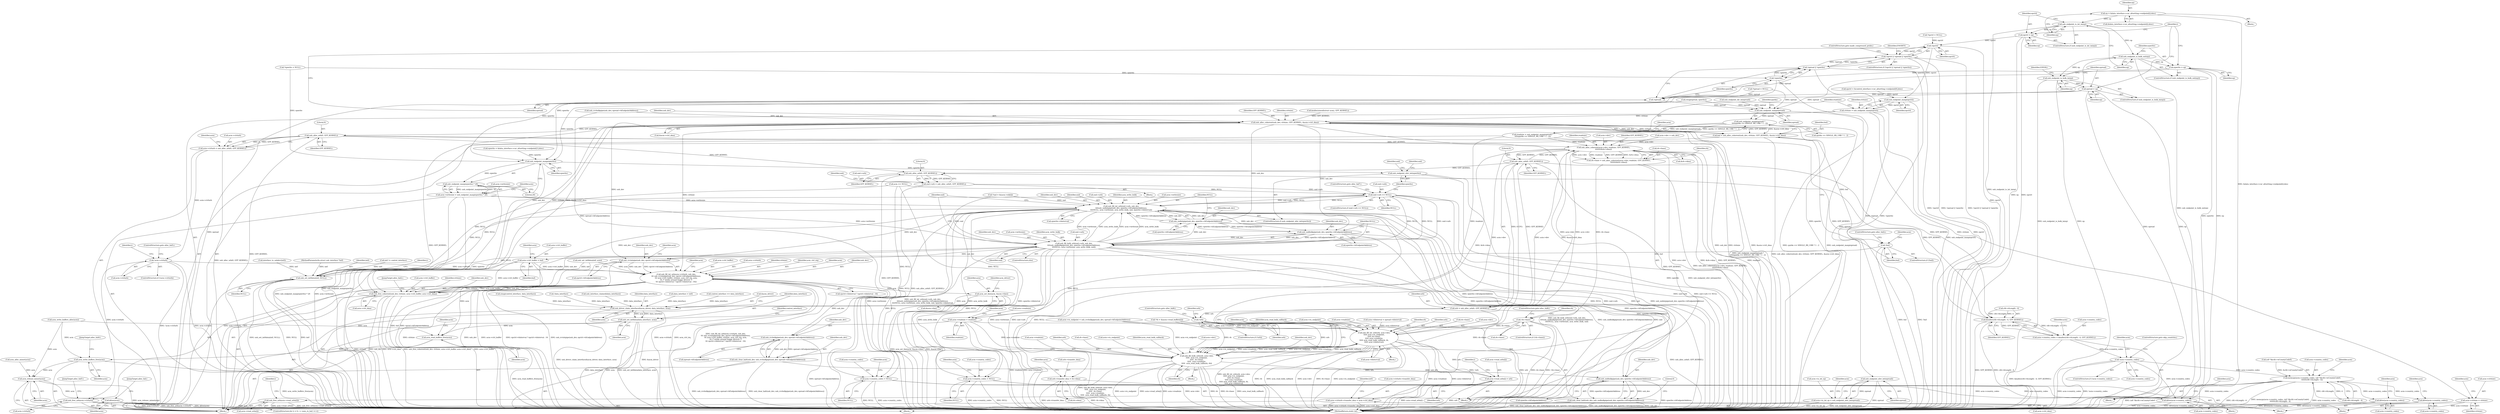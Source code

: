 digraph "0_linux_8835ba4a39cf53f705417b3b3a94eb067673f2c9@array" {
"1000624" [label="(Call,ep = &data_interface->cur_altsetting->endpoint[i].desc)"];
"1000637" [label="(Call,usb_endpoint_is_int_in(ep))"];
"1000639" [label="(Call,epctrl = ep)"];
"1000662" [label="(Call,!epctrl)"];
"1000661" [label="(Call,!epctrl || !epread || !epwrite)"];
"1000850" [label="(Call,usb_endpoint_maxp(epctrl))"];
"1000848" [label="(Call,ctrlsize = usb_endpoint_maxp(epctrl))"];
"1000910" [label="(Call,acm->ctrlsize = ctrlsize)"];
"1001002" [label="(Call,usb_alloc_coherent(usb_dev, ctrlsize, GFP_KERNEL, &acm->ctrl_dma))"];
"1001000" [label="(Call,buf = usb_alloc_coherent(usb_dev, ctrlsize, GFP_KERNEL, &acm->ctrl_dma))"];
"1001011" [label="(Call,!buf)"];
"1001014" [label="(Call,acm->ctrl_buffer = buf)"];
"1001393" [label="(Call,usb_fill_int_urb(acm->ctrlurb, usb_dev,\n\t\t\t usb_rcvintpipe(usb_dev, epctrl->bEndpointAddress),\n\t\t\t acm->ctrl_buffer, ctrlsize, acm_ctrl_irq, acm,\n\t\t\t /* works around buggy devices */\n\t\t\t epctrl->bInterval ? epctrl->bInterval : 16))"];
"1001455" [label="(Call,acm_set_line(acm, &acm->line))"];
"1001461" [label="(Call,usb_driver_claim_interface(&acm_driver, data_interface, acm))"];
"1001466" [label="(Call,usb_set_intfdata(data_interface, acm))"];
"1001588" [label="(Call,acm_read_buffers_free(acm))"];
"1001595" [label="(Call,acm_write_buffers_free(acm))"];
"1001608" [label="(Call,acm_release_minor(acm))"];
"1001610" [label="(Call,kfree(acm))"];
"1001500" [label="(Call,usb_rcvbulkpipe(usb_dev, epread->bEndpointAddress))"];
"1001498" [label="(Call,usb_clear_halt(usb_dev, usb_rcvbulkpipe(usb_dev, epread->bEndpointAddress)))"];
"1001507" [label="(Call,usb_sndbulkpipe(usb_dev, epwrite->bEndpointAddress))"];
"1001505" [label="(Call,usb_clear_halt(usb_dev, usb_sndbulkpipe(usb_dev, epwrite->bEndpointAddress)))"];
"1001590" [label="(Call,usb_free_urb(acm->ctrlurb))"];
"1001598" [label="(Call,usb_free_coherent(usb_dev, ctrlsize, acm->ctrl_buffer, acm->ctrl_dma))"];
"1001029" [label="(Call,usb_alloc_urb(0, GFP_KERNEL))"];
"1001025" [label="(Call,acm->ctrlurb = usb_alloc_urb(0, GFP_KERNEL))"];
"1001033" [label="(Call,!acm->ctrlurb)"];
"1001062" [label="(Call,usb_alloc_coherent(acm->dev, readsize, GFP_KERNEL,\n\t\t\t\t\t\t\t\t&rb->dma))"];
"1001058" [label="(Call,rb->base = usb_alloc_coherent(acm->dev, readsize, GFP_KERNEL,\n\t\t\t\t\t\t\t\t&rb->dma))"];
"1001073" [label="(Call,!rb->base)"];
"1001114" [label="(Call,usb_fill_int_urb(urb, acm->dev,\n\t\t\t\t\t acm->rx_endpoint,\n\t\t\t\t\t rb->base,\n\t\t\t\t\t acm->readsize,\n\t\t\t\t\t acm_read_bulk_callback, rb,\n\t\t\t\t\t acm->bInterval))"];
"1001135" [label="(Call,usb_fill_bulk_urb(urb, acm->dev,\n\t\t\t\t\t  acm->rx_endpoint,\n\t\t\t\t\t  rb->base,\n\t\t\t\t\t  acm->readsize,\n\t\t\t\t\t  acm_read_bulk_callback, rb))"];
"1001151" [label="(Call,acm->read_urbs[i] = urb)"];
"1001582" [label="(Call,usb_free_urb(acm->read_urbs[i]))"];
"1001090" [label="(Call,usb_alloc_urb(0, GFP_KERNEL))"];
"1001088" [label="(Call,urb = usb_alloc_urb(0, GFP_KERNEL))"];
"1001094" [label="(Call,!urb)"];
"1001187" [label="(Call,usb_alloc_urb(0, GFP_KERNEL))"];
"1001183" [label="(Call,snd->urb = usb_alloc_urb(0, GFP_KERNEL))"];
"1001191" [label="(Call,snd->urb == NULL)"];
"1001200" [label="(Call,usb_fill_int_urb(snd->urb, usb_dev,\n\t\t\t\tusb_sndintpipe(usb_dev, epwrite->bEndpointAddress),\n\t\t\t\tNULL, acm->writesize, acm_write_bulk, snd, epwrite->bInterval))"];
"1001205" [label="(Call,usb_sndintpipe(usb_dev, epwrite->bEndpointAddress))"];
"1001225" [label="(Call,usb_sndbulkpipe(usb_dev, epwrite->bEndpointAddress))"];
"1001220" [label="(Call,usb_fill_bulk_urb(snd->urb, usb_dev,\n\t\t\t\tusb_sndbulkpipe(usb_dev, epwrite->bEndpointAddress),\n\t\t\t\tNULL, acm->writesize, acm_write_bulk, snd))"];
"1001345" [label="(Call,acm->country_codes = NULL)"];
"1001538" [label="(Call,kfree(acm->country_codes))"];
"1001381" [label="(Call,acm->country_codes = NULL)"];
"1001398" [label="(Call,usb_rcvintpipe(usb_dev, epctrl->bEndpointAddress))"];
"1001552" [label="(Call,usb_set_intfdata(intf, NULL))"];
"1001283" [label="(Call,kmalloc(cfd->bLength - 4, GFP_KERNEL))"];
"1001279" [label="(Call,acm->country_codes = kmalloc(cfd->bLength - 4, GFP_KERNEL))"];
"1001291" [label="(Call,!acm->country_codes)"];
"1001305" [label="(Call,memcpy(acm->country_codes, (u8 *)&cfd->wCountyCode0,\n\t\t\t\t\t\t\tcfd->bLength - 4))"];
"1001341" [label="(Call,kfree(acm->country_codes))"];
"1001377" [label="(Call,kfree(acm->country_codes))"];
"1001102" [label="(Call,urb->transfer_dma = rb->dma)"];
"1001424" [label="(Call,acm->ctrlurb->transfer_dma = acm->ctrl_dma)"];
"1000644" [label="(Call,usb_endpoint_is_bulk_out(ep))"];
"1000646" [label="(Call,epwrite = ep)"];
"1000667" [label="(Call,!epwrite)"];
"1000664" [label="(Call,!epread || !epwrite)"];
"1000873" [label="(Call,usb_endpoint_maxp(epwrite))"];
"1000872" [label="(Call,usb_endpoint_maxp(epwrite) * 20)"];
"1000868" [label="(Call,acm->writesize = usb_endpoint_maxp(epwrite) * 20)"];
"1001198" [label="(Call,usb_endpoint_xfer_int(epwrite))"];
"1000651" [label="(Call,usb_endpoint_is_bulk_in(ep))"];
"1000653" [label="(Call,epread = ep)"];
"1000665" [label="(Call,!epread)"];
"1000855" [label="(Call,usb_endpoint_maxp(epread))"];
"1000854" [label="(Call,usb_endpoint_maxp(epread) *\n\t\t\t\t(quirks == SINGLE_RX_URB ? 1 : 2))"];
"1000852" [label="(Call,readsize = usb_endpoint_maxp(epread) *\n\t\t\t\t(quirks == SINGLE_RX_URB ? 1 : 2))"];
"1000915" [label="(Call,acm->readsize = readsize)"];
"1000964" [label="(Call,usb_endpoint_xfer_int(epread))"];
"1000960" [label="(Call,acm->is_int_ep = usb_endpoint_xfer_int(epread))"];
"1001091" [label="(Literal,0)"];
"1000624" [label="(Call,ep = &data_interface->cur_altsetting->endpoint[i].desc)"];
"1001340" [label="(Block,)"];
"1000869" [label="(Call,acm->writesize)"];
"1001290" [label="(ControlStructure,if (!acm->country_codes))"];
"1001505" [label="(Call,usb_clear_halt(usb_dev, usb_sndbulkpipe(usb_dev, epwrite->bEndpointAddress)))"];
"1000824" [label="(Call,acm == NULL)"];
"1001600" [label="(Identifier,ctrlsize)"];
"1001610" [label="(Call,kfree(acm))"];
"1000150" [label="(Call,*epctrl = NULL)"];
"1001552" [label="(Call,usb_set_intfdata(intf, NULL))"];
"1000851" [label="(Identifier,epctrl)"];
"1001519" [label="(Block,)"];
"1001005" [label="(Identifier,GFP_KERNEL)"];
"1000644" [label="(Call,usb_endpoint_is_bulk_out(ep))"];
"1000245" [label="(Call,!data_interface)"];
"1001463" [label="(Identifier,acm_driver)"];
"1000673" [label="(ControlStructure,goto made_compressed_probe;)"];
"1001557" [label="(Identifier,i)"];
"1001278" [label="(Block,)"];
"1000645" [label="(Identifier,ep)"];
"1001292" [label="(Call,acm->country_codes)"];
"1000655" [label="(Identifier,ep)"];
"1000960" [label="(Call,acm->is_int_ep = usb_endpoint_xfer_int(epread))"];
"1001341" [label="(Call,kfree(acm->country_codes))"];
"1000915" [label="(Call,acm->readsize = readsize)"];
"1001197" [label="(ControlStructure,if (usb_endpoint_xfer_int(epwrite)))"];
"1001201" [label="(Call,snd->urb)"];
"1000639" [label="(Call,epctrl = ep)"];
"1001284" [label="(Call,cfd->bLength - 4)"];
"1001309" [label="(Call,(u8 *)&cfd->wCountyCode0)"];
"1001152" [label="(Call,acm->read_urbs[i])"];
"1000725" [label="(Call,usb_interface_claimed(data_interface))"];
"1001597" [label="(JumpTarget,alloc_fail4:)"];
"1001591" [label="(Call,acm->ctrlurb)"];
"1001151" [label="(Call,acm->read_urbs[i] = urb)"];
"1000830" [label="(Call,acm_alloc_minor(acm))"];
"1001140" [label="(Call,acm->rx_endpoint)"];
"1001080" [label="(Identifier,rb)"];
"1001173" [label="(Block,)"];
"1001604" [label="(Call,acm->ctrl_dma)"];
"1001298" [label="(Identifier,acm)"];
"1001129" [label="(Identifier,rb)"];
"1001291" [label="(Call,!acm->country_codes)"];
"1000654" [label="(Identifier,epread)"];
"1001381" [label="(Call,acm->country_codes = NULL)"];
"1001149" [label="(Identifier,acm_read_bulk_callback)"];
"1000625" [label="(Identifier,ep)"];
"1001388" [label="(Identifier,acm)"];
"1000875" [label="(Literal,20)"];
"1000154" [label="(Call,*epread = NULL)"];
"1001500" [label="(Call,usb_rcvbulkpipe(usb_dev, epread->bEndpointAddress))"];
"1001464" [label="(Identifier,data_interface)"];
"1001589" [label="(Identifier,acm)"];
"1000527" [label="(Call,data_interface = intf)"];
"1001026" [label="(Call,acm->ctrlurb)"];
"1000854" [label="(Call,usb_endpoint_maxp(epread) *\n\t\t\t\t(quirks == SINGLE_RX_URB ? 1 : 2))"];
"1000917" [label="(Identifier,acm)"];
"1000576" [label="(Call,control_interface == data_interface)"];
"1001058" [label="(Call,rb->base = usb_alloc_coherent(acm->dev, readsize, GFP_KERNEL,\n\t\t\t\t\t\t\t\t&rb->dma))"];
"1001226" [label="(Identifier,usb_dev)"];
"1001032" [label="(ControlStructure,if (!acm->ctrlurb))"];
"1001385" [label="(Identifier,NULL)"];
"1001191" [label="(Call,snd->urb == NULL)"];
"1001404" [label="(Identifier,acm)"];
"1001004" [label="(Identifier,ctrlsize)"];
"1001106" [label="(Call,rb->dma)"];
"1000873" [label="(Call,usb_endpoint_maxp(epwrite))"];
"1001049" [label="(Call,*rb = &(acm->read_buffers[i]))"];
"1000666" [label="(Identifier,epread)"];
"1001134" [label="(Block,)"];
"1001582" [label="(Call,usb_free_urb(acm->read_urbs[i]))"];
"1001214" [label="(Identifier,acm_write_bulk)"];
"1001235" [label="(Identifier,snd)"];
"1001188" [label="(Literal,0)"];
"1000964" [label="(Call,usb_endpoint_xfer_int(epread))"];
"1000853" [label="(Identifier,readsize)"];
"1001224" [label="(Identifier,usb_dev)"];
"1000652" [label="(Identifier,ep)"];
"1001047" [label="(Block,)"];
"1001115" [label="(Identifier,urb)"];
"1000663" [label="(Identifier,epctrl)"];
"1001588" [label="(Call,acm_read_buffers_free(acm))"];
"1001467" [label="(Identifier,data_interface)"];
"1001581" [label="(Identifier,i)"];
"1001346" [label="(Call,acm->country_codes)"];
"1001400" [label="(Call,epctrl->bEndpointAddress)"];
"1001498" [label="(Call,usb_clear_halt(usb_dev, usb_rcvbulkpipe(usb_dev, epread->bEndpointAddress)))"];
"1001122" [label="(Call,rb->base)"];
"1001211" [label="(Call,acm->writesize)"];
"1001029" [label="(Call,usb_alloc_urb(0, GFP_KERNEL))"];
"1001398" [label="(Call,usb_rcvintpipe(usb_dev, epctrl->bEndpointAddress))"];
"1001095" [label="(Identifier,urb)"];
"1001012" [label="(Identifier,buf)"];
"1001116" [label="(Call,acm->dev)"];
"1001190" [label="(ControlStructure,if (snd->urb == NULL))"];
"1001196" [label="(ControlStructure,goto alloc_fail7;)"];
"1001342" [label="(Call,acm->country_codes)"];
"1001615" [label="(MethodReturn,static int)"];
"1001157" [label="(Identifier,urb)"];
"1001425" [label="(Call,acm->ctrlurb->transfer_dma)"];
"1001092" [label="(Identifier,GFP_KERNEL)"];
"1001018" [label="(Identifier,buf)"];
"1001409" [label="(Call,epctrl->bInterval ? epctrl->bInterval : 16)"];
"1001407" [label="(Identifier,acm_ctrl_irq)"];
"1001506" [label="(Identifier,usb_dev)"];
"1001509" [label="(Call,epwrite->bEndpointAddress)"];
"1001220" [label="(Call,usb_fill_bulk_urb(snd->urb, usb_dev,\n\t\t\t\tusb_sndbulkpipe(usb_dev, epwrite->bEndpointAddress),\n\t\t\t\tNULL, acm->writesize, acm_write_bulk, snd))"];
"1001010" [label="(ControlStructure,if (!buf))"];
"1001219" [label="(ControlStructure,else)"];
"1001546" [label="(Identifier,acm)"];
"1000961" [label="(Call,acm->is_int_ep)"];
"1001462" [label="(Call,&acm_driver)"];
"1001040" [label="(Identifier,i)"];
"1000621" [label="(Identifier,i)"];
"1001175" [label="(Call,*snd = &(acm->wb[i]))"];
"1000636" [label="(ControlStructure,if (usb_endpoint_is_int_in(ep)))"];
"1001210" [label="(Identifier,NULL)"];
"1000865" [label="(Identifier,acm)"];
"1000784" [label="(Call,epwrite = &data_interface->cur_altsetting->endpoint[1].desc)"];
"1001128" [label="(Identifier,acm_read_bulk_callback)"];
"1001137" [label="(Call,acm->dev)"];
"1001457" [label="(Call,&acm->line)"];
"1001583" [label="(Call,acm->read_urbs[i])"];
"1001377" [label="(Call,kfree(acm->country_codes))"];
"1000647" [label="(Identifier,epwrite)"];
"1000660" [label="(ControlStructure,if (!epctrl || !epread || !epwrite))"];
"1001507" [label="(Call,usb_sndbulkpipe(usb_dev, epwrite->bEndpointAddress))"];
"1001599" [label="(Identifier,usb_dev)"];
"1001184" [label="(Call,snd->urb)"];
"1000968" [label="(Identifier,acm)"];
"1000671" [label="(Identifier,ENODEV)"];
"1001408" [label="(Identifier,acm)"];
"1001000" [label="(Call,buf = usb_alloc_coherent(usb_dev, ctrlsize, GFP_KERNEL, &acm->ctrl_dma))"];
"1001187" [label="(Call,usb_alloc_urb(0, GFP_KERNEL))"];
"1001596" [label="(Identifier,acm)"];
"1001612" [label="(JumpTarget,alloc_fail:)"];
"1001119" [label="(Call,acm->rx_endpoint)"];
"1000916" [label="(Call,acm->readsize)"];
"1000164" [label="(Call,interface_to_usbdev(intf))"];
"1001006" [label="(Call,&acm->ctrl_dma)"];
"1001014" [label="(Call,acm->ctrl_buffer = buf)"];
"1001077" [label="(ControlStructure,goto alloc_fail6;)"];
"1001295" [label="(ControlStructure,goto skip_countries;)"];
"1000878" [label="(Identifier,acm)"];
"1000715" [label="(Call,intf != control_interface)"];
"1001289" [label="(Identifier,GFP_KERNEL)"];
"1001193" [label="(Identifier,snd)"];
"1001068" [label="(Call,&rb->dma)"];
"1001397" [label="(Identifier,usb_dev)"];
"1001609" [label="(Identifier,acm)"];
"1000965" [label="(Identifier,epread)"];
"1001598" [label="(Call,usb_free_coherent(usb_dev, ctrlsize, acm->ctrl_buffer, acm->ctrl_dma))"];
"1001216" [label="(Call,epwrite->bInterval)"];
"1001204" [label="(Identifier,usb_dev)"];
"1001466" [label="(Call,usb_set_intfdata(data_interface, acm))"];
"1001231" [label="(Call,acm->writesize)"];
"1001436" [label="(Identifier,intf)"];
"1000643" [label="(ControlStructure,if (usb_endpoint_is_bulk_out(ep)))"];
"1001306" [label="(Call,acm->country_codes)"];
"1001059" [label="(Call,rb->base)"];
"1000662" [label="(Call,!epctrl)"];
"1001468" [label="(Identifier,acm)"];
"1000646" [label="(Call,epwrite = ep)"];
"1001198" [label="(Call,usb_endpoint_xfer_int(epwrite))"];
"1001607" [label="(JumpTarget,alloc_fail2:)"];
"1001239" [label="(Identifier,snd)"];
"1001199" [label="(Identifier,epwrite)"];
"1001283" [label="(Call,kmalloc(cfd->bLength - 4, GFP_KERNEL))"];
"1001089" [label="(Identifier,urb)"];
"1001554" [label="(Identifier,NULL)"];
"1001159" [label="(Identifier,i)"];
"1000872" [label="(Call,usb_endpoint_maxp(epwrite) * 20)"];
"1001025" [label="(Call,acm->ctrlurb = usb_alloc_urb(0, GFP_KERNEL))"];
"1000667" [label="(Call,!epwrite)"];
"1001102" [label="(Call,urb->transfer_dma = rb->dma)"];
"1001192" [label="(Call,snd->urb)"];
"1000651" [label="(Call,usb_endpoint_is_bulk_in(ep))"];
"1000158" [label="(Call,*epwrite = NULL)"];
"1000659" [label="(Identifier,EINVAL)"];
"1001207" [label="(Call,epwrite->bEndpointAddress)"];
"1000852" [label="(Call,readsize = usb_endpoint_maxp(epread) *\n\t\t\t\t(quirks == SINGLE_RX_URB ? 1 : 2))"];
"1000850" [label="(Call,usb_endpoint_maxp(epctrl))"];
"1001001" [label="(Identifier,buf)"];
"1001030" [label="(Literal,0)"];
"1000122" [label="(Block,)"];
"1000622" [label="(Block,)"];
"1001573" [label="(ControlStructure,for (i = 0; i < num_rx_buf; i++))"];
"1001021" [label="(Call,acm_write_buffers_alloc(acm))"];
"1001230" [label="(Identifier,NULL)"];
"1000798" [label="(Call,usb_endpoint_dir_in(epread))"];
"1000641" [label="(Identifier,ep)"];
"1000891" [label="(Call,acm->dev = usb_dev)"];
"1001420" [label="(Identifier,acm)"];
"1000668" [label="(Identifier,epwrite)"];
"1001538" [label="(Call,kfree(acm->country_codes))"];
"1000648" [label="(Identifier,ep)"];
"1001345" [label="(Call,acm->country_codes = NULL)"];
"1001202" [label="(Identifier,snd)"];
"1001200" [label="(Call,usb_fill_int_urb(snd->urb, usb_dev,\n\t\t\t\tusb_sndintpipe(usb_dev, epwrite->bEndpointAddress),\n\t\t\t\tNULL, acm->writesize, acm_write_bulk, snd, epwrite->bInterval))"];
"1001099" [label="(Identifier,urb)"];
"1001424" [label="(Call,acm->ctrlurb->transfer_dma = acm->ctrl_dma)"];
"1000849" [label="(Identifier,ctrlsize)"];
"1001456" [label="(Identifier,acm)"];
"1000661" [label="(Call,!epctrl || !epread || !epwrite)"];
"1000922" [label="(Identifier,acm)"];
"1001195" [label="(Identifier,NULL)"];
"1001075" [label="(Identifier,rb)"];
"1001259" [label="(Call,usb_set_intfdata(intf, acm))"];
"1001383" [label="(Identifier,acm)"];
"1001382" [label="(Call,acm->country_codes)"];
"1001352" [label="(Identifier,acm)"];
"1000819" [label="(Call,kzalloc(sizeof(struct acm), GFP_KERNEL))"];
"1001206" [label="(Identifier,usb_dev)"];
"1000807" [label="(Call,swap(epread, epwrite))"];
"1001497" [label="(Block,)"];
"1000650" [label="(ControlStructure,if (usb_endpoint_is_bulk_in(ep)))"];
"1001135" [label="(Call,usb_fill_bulk_urb(urb, acm->dev,\n\t\t\t\t\t  acm->rx_endpoint,\n\t\t\t\t\t  rb->base,\n\t\t\t\t\t  acm->readsize,\n\t\t\t\t\t  acm_read_bulk_callback, rb))"];
"1000855" [label="(Call,usb_endpoint_maxp(epread))"];
"1001146" [label="(Call,acm->readsize)"];
"1001461" [label="(Call,usb_driver_claim_interface(&acm_driver, data_interface, acm))"];
"1001225" [label="(Call,usb_sndbulkpipe(usb_dev, epwrite->bEndpointAddress))"];
"1001205" [label="(Call,usb_sndintpipe(usb_dev, epwrite->bEndpointAddress))"];
"1001470" [label="(Identifier,control_interface)"];
"1001393" [label="(Call,usb_fill_int_urb(acm->ctrlurb, usb_dev,\n\t\t\t usb_rcvintpipe(usb_dev, epctrl->bEndpointAddress),\n\t\t\t acm->ctrl_buffer, ctrlsize, acm_ctrl_irq, acm,\n\t\t\t /* works around buggy devices */\n\t\t\t epctrl->bInterval ? epctrl->bInterval : 16))"];
"1001399" [label="(Identifier,usb_dev)"];
"1001293" [label="(Identifier,acm)"];
"1001002" [label="(Call,usb_alloc_coherent(usb_dev, ctrlsize, GFP_KERNEL, &acm->ctrl_dma))"];
"1000626" [label="(Call,&data_interface->cur_altsetting->endpoint[i].desc)"];
"1001322" [label="(Identifier,acm)"];
"1001594" [label="(JumpTarget,alloc_fail5:)"];
"1001111" [label="(Identifier,acm)"];
"1000638" [label="(Identifier,ep)"];
"1001513" [label="(Literal,0)"];
"1001031" [label="(Identifier,GFP_KERNEL)"];
"1000120" [label="(MethodParameterIn,struct usb_interface *intf)"];
"1001347" [label="(Identifier,acm)"];
"1001595" [label="(Call,acm_write_buffers_free(acm))"];
"1001315" [label="(Call,cfd->bLength - 4)"];
"1001227" [label="(Call,epwrite->bEndpointAddress)"];
"1000665" [label="(Call,!epread)"];
"1001015" [label="(Call,acm->ctrl_buffer)"];
"1001403" [label="(Call,acm->ctrl_buffer)"];
"1000914" [label="(Identifier,ctrlsize)"];
"1001066" [label="(Identifier,readsize)"];
"1000653" [label="(Call,epread = ep)"];
"1001063" [label="(Call,acm->dev)"];
"1001234" [label="(Identifier,acm_write_bulk)"];
"1001183" [label="(Call,snd->urb = usb_alloc_urb(0, GFP_KERNEL))"];
"1001072" [label="(ControlStructure,if (!rb->base))"];
"1001096" [label="(ControlStructure,goto alloc_fail6;)"];
"1001222" [label="(Identifier,snd)"];
"1000868" [label="(Call,acm->writesize = usb_endpoint_maxp(epwrite) * 20)"];
"1000911" [label="(Call,acm->ctrlsize)"];
"1001103" [label="(Call,urb->transfer_dma)"];
"1001125" [label="(Call,acm->readsize)"];
"1001154" [label="(Identifier,acm)"];
"1001034" [label="(Call,acm->ctrlurb)"];
"1001033" [label="(Call,!acm->ctrlurb)"];
"1001394" [label="(Call,acm->ctrlurb)"];
"1001035" [label="(Identifier,acm)"];
"1001130" [label="(Call,acm->bInterval)"];
"1001280" [label="(Call,acm->country_codes)"];
"1000874" [label="(Identifier,epwrite)"];
"1001539" [label="(Call,acm->country_codes)"];
"1000856" [label="(Identifier,epread)"];
"1001189" [label="(Identifier,GFP_KERNEL)"];
"1001114" [label="(Call,usb_fill_int_urb(urb, acm->dev,\n\t\t\t\t\t acm->rx_endpoint,\n\t\t\t\t\t rb->base,\n\t\t\t\t\t acm->readsize,\n\t\t\t\t\t acm_read_bulk_callback, rb,\n\t\t\t\t\t acm->bInterval))"];
"1000760" [label="(Call,epctrl = &control_interface->cur_altsetting->endpoint[0].desc)"];
"1000848" [label="(Call,ctrlsize = usb_endpoint_maxp(epctrl))"];
"1000664" [label="(Call,!epread || !epwrite)"];
"1001406" [label="(Identifier,ctrlsize)"];
"1001067" [label="(Identifier,GFP_KERNEL)"];
"1001590" [label="(Call,usb_free_urb(acm->ctrlurb))"];
"1001279" [label="(Call,acm->country_codes = kmalloc(cfd->bLength - 4, GFP_KERNEL))"];
"1000859" [label="(Identifier,quirks)"];
"1001378" [label="(Call,acm->country_codes)"];
"1001150" [label="(Identifier,rb)"];
"1001013" [label="(ControlStructure,goto alloc_fail2;)"];
"1001430" [label="(Call,acm->ctrl_dma)"];
"1001090" [label="(Call,usb_alloc_urb(0, GFP_KERNEL))"];
"1001215" [label="(Identifier,snd)"];
"1000857" [label="(Call,quirks == SINGLE_RX_URB ? 1 : 2)"];
"1001601" [label="(Call,acm->ctrl_buffer)"];
"1001088" [label="(Call,urb = usb_alloc_urb(0, GFP_KERNEL))"];
"1001592" [label="(Identifier,acm)"];
"1001073" [label="(Call,!rb->base)"];
"1001094" [label="(Call,!urb)"];
"1000910" [label="(Call,acm->ctrlsize = ctrlsize)"];
"1001465" [label="(Identifier,acm)"];
"1000951" [label="(Call,acm->rx_endpoint = usb_rcvbulkpipe(usb_dev, epread->bEndpointAddress))"];
"1001499" [label="(Identifier,usb_dev)"];
"1001508" [label="(Identifier,usb_dev)"];
"1001011" [label="(Call,!buf)"];
"1001093" [label="(ControlStructure,if (!urb))"];
"1001136" [label="(Identifier,urb)"];
"1000637" [label="(Call,usb_endpoint_is_int_in(ep))"];
"1001113" [label="(Block,)"];
"1001143" [label="(Call,rb->base)"];
"1000703" [label="(Call,swap(control_interface, data_interface))"];
"1001062" [label="(Call,usb_alloc_coherent(acm->dev, readsize, GFP_KERNEL,\n\t\t\t\t\t\t\t\t&rb->dma))"];
"1001305" [label="(Call,memcpy(acm->country_codes, (u8 *)&cfd->wCountyCode0,\n\t\t\t\t\t\t\tcfd->bLength - 4))"];
"1001608" [label="(Call,acm_release_minor(acm))"];
"1001016" [label="(Identifier,acm)"];
"1001501" [label="(Identifier,usb_dev)"];
"1001369" [label="(Block,)"];
"1001611" [label="(Identifier,acm)"];
"1001553" [label="(Identifier,intf)"];
"1001455" [label="(Call,acm_set_line(acm, &acm->line))"];
"1001074" [label="(Call,rb->base)"];
"1001502" [label="(Call,epread->bEndpointAddress)"];
"1001037" [label="(ControlStructure,goto alloc_fail5;)"];
"1000640" [label="(Identifier,epctrl)"];
"1000970" [label="(Call,acm->bInterval = epread->bInterval)"];
"1001221" [label="(Call,snd->urb)"];
"1001349" [label="(Identifier,NULL)"];
"1001022" [label="(Identifier,acm)"];
"1000919" [label="(Identifier,readsize)"];
"1000955" [label="(Call,usb_rcvbulkpipe(usb_dev, epread->bEndpointAddress))"];
"1001003" [label="(Identifier,usb_dev)"];
"1000624" -> "1000622"  [label="AST: "];
"1000624" -> "1000626"  [label="CFG: "];
"1000625" -> "1000624"  [label="AST: "];
"1000626" -> "1000624"  [label="AST: "];
"1000638" -> "1000624"  [label="CFG: "];
"1000624" -> "1001615"  [label="DDG: &data_interface->cur_altsetting->endpoint[i].desc"];
"1000624" -> "1000637"  [label="DDG: ep"];
"1000637" -> "1000636"  [label="AST: "];
"1000637" -> "1000638"  [label="CFG: "];
"1000638" -> "1000637"  [label="AST: "];
"1000640" -> "1000637"  [label="CFG: "];
"1000645" -> "1000637"  [label="CFG: "];
"1000637" -> "1001615"  [label="DDG: usb_endpoint_is_int_in(ep)"];
"1000637" -> "1000639"  [label="DDG: ep"];
"1000637" -> "1000644"  [label="DDG: ep"];
"1000639" -> "1000636"  [label="AST: "];
"1000639" -> "1000641"  [label="CFG: "];
"1000640" -> "1000639"  [label="AST: "];
"1000641" -> "1000639"  [label="AST: "];
"1000621" -> "1000639"  [label="CFG: "];
"1000639" -> "1001615"  [label="DDG: ep"];
"1000639" -> "1001615"  [label="DDG: epctrl"];
"1000639" -> "1000662"  [label="DDG: epctrl"];
"1000662" -> "1000661"  [label="AST: "];
"1000662" -> "1000663"  [label="CFG: "];
"1000663" -> "1000662"  [label="AST: "];
"1000666" -> "1000662"  [label="CFG: "];
"1000661" -> "1000662"  [label="CFG: "];
"1000662" -> "1001615"  [label="DDG: epctrl"];
"1000662" -> "1000661"  [label="DDG: epctrl"];
"1000150" -> "1000662"  [label="DDG: epctrl"];
"1000662" -> "1000850"  [label="DDG: epctrl"];
"1000661" -> "1000660"  [label="AST: "];
"1000661" -> "1000664"  [label="CFG: "];
"1000664" -> "1000661"  [label="AST: "];
"1000671" -> "1000661"  [label="CFG: "];
"1000673" -> "1000661"  [label="CFG: "];
"1000661" -> "1001615"  [label="DDG: !epread || !epwrite"];
"1000661" -> "1001615"  [label="DDG: !epctrl || !epread || !epwrite"];
"1000661" -> "1001615"  [label="DDG: !epctrl"];
"1000664" -> "1000661"  [label="DDG: !epread"];
"1000664" -> "1000661"  [label="DDG: !epwrite"];
"1000850" -> "1000848"  [label="AST: "];
"1000850" -> "1000851"  [label="CFG: "];
"1000851" -> "1000850"  [label="AST: "];
"1000848" -> "1000850"  [label="CFG: "];
"1000850" -> "1001615"  [label="DDG: epctrl"];
"1000850" -> "1000848"  [label="DDG: epctrl"];
"1000760" -> "1000850"  [label="DDG: epctrl"];
"1000848" -> "1000122"  [label="AST: "];
"1000849" -> "1000848"  [label="AST: "];
"1000853" -> "1000848"  [label="CFG: "];
"1000848" -> "1001615"  [label="DDG: usb_endpoint_maxp(epctrl)"];
"1000848" -> "1000910"  [label="DDG: ctrlsize"];
"1000848" -> "1001002"  [label="DDG: ctrlsize"];
"1000910" -> "1000122"  [label="AST: "];
"1000910" -> "1000914"  [label="CFG: "];
"1000911" -> "1000910"  [label="AST: "];
"1000914" -> "1000910"  [label="AST: "];
"1000917" -> "1000910"  [label="CFG: "];
"1000910" -> "1001615"  [label="DDG: acm->ctrlsize"];
"1001002" -> "1001000"  [label="AST: "];
"1001002" -> "1001006"  [label="CFG: "];
"1001003" -> "1001002"  [label="AST: "];
"1001004" -> "1001002"  [label="AST: "];
"1001005" -> "1001002"  [label="AST: "];
"1001006" -> "1001002"  [label="AST: "];
"1001000" -> "1001002"  [label="CFG: "];
"1001002" -> "1001615"  [label="DDG: usb_dev"];
"1001002" -> "1001615"  [label="DDG: ctrlsize"];
"1001002" -> "1001615"  [label="DDG: GFP_KERNEL"];
"1001002" -> "1001615"  [label="DDG: &acm->ctrl_dma"];
"1001002" -> "1001000"  [label="DDG: usb_dev"];
"1001002" -> "1001000"  [label="DDG: ctrlsize"];
"1001002" -> "1001000"  [label="DDG: GFP_KERNEL"];
"1001002" -> "1001000"  [label="DDG: &acm->ctrl_dma"];
"1000955" -> "1001002"  [label="DDG: usb_dev"];
"1000819" -> "1001002"  [label="DDG: GFP_KERNEL"];
"1001002" -> "1001029"  [label="DDG: GFP_KERNEL"];
"1001002" -> "1001205"  [label="DDG: usb_dev"];
"1001002" -> "1001225"  [label="DDG: usb_dev"];
"1001002" -> "1001398"  [label="DDG: usb_dev"];
"1001002" -> "1001393"  [label="DDG: ctrlsize"];
"1001002" -> "1001424"  [label="DDG: &acm->ctrl_dma"];
"1001002" -> "1001598"  [label="DDG: usb_dev"];
"1001002" -> "1001598"  [label="DDG: ctrlsize"];
"1001002" -> "1001598"  [label="DDG: &acm->ctrl_dma"];
"1001000" -> "1000122"  [label="AST: "];
"1001001" -> "1001000"  [label="AST: "];
"1001012" -> "1001000"  [label="CFG: "];
"1001000" -> "1001615"  [label="DDG: usb_alloc_coherent(usb_dev, ctrlsize, GFP_KERNEL, &acm->ctrl_dma)"];
"1001000" -> "1001011"  [label="DDG: buf"];
"1001011" -> "1001010"  [label="AST: "];
"1001011" -> "1001012"  [label="CFG: "];
"1001012" -> "1001011"  [label="AST: "];
"1001013" -> "1001011"  [label="CFG: "];
"1001016" -> "1001011"  [label="CFG: "];
"1001011" -> "1001615"  [label="DDG: buf"];
"1001011" -> "1001615"  [label="DDG: !buf"];
"1001011" -> "1001014"  [label="DDG: buf"];
"1001014" -> "1000122"  [label="AST: "];
"1001014" -> "1001018"  [label="CFG: "];
"1001015" -> "1001014"  [label="AST: "];
"1001018" -> "1001014"  [label="AST: "];
"1001022" -> "1001014"  [label="CFG: "];
"1001014" -> "1001615"  [label="DDG: buf"];
"1001014" -> "1001393"  [label="DDG: acm->ctrl_buffer"];
"1001014" -> "1001598"  [label="DDG: acm->ctrl_buffer"];
"1001393" -> "1000122"  [label="AST: "];
"1001393" -> "1001409"  [label="CFG: "];
"1001394" -> "1001393"  [label="AST: "];
"1001397" -> "1001393"  [label="AST: "];
"1001398" -> "1001393"  [label="AST: "];
"1001403" -> "1001393"  [label="AST: "];
"1001406" -> "1001393"  [label="AST: "];
"1001407" -> "1001393"  [label="AST: "];
"1001408" -> "1001393"  [label="AST: "];
"1001409" -> "1001393"  [label="AST: "];
"1001420" -> "1001393"  [label="CFG: "];
"1001393" -> "1001615"  [label="DDG: usb_fill_int_urb(acm->ctrlurb, usb_dev,\n\t\t\t usb_rcvintpipe(usb_dev, epctrl->bEndpointAddress),\n\t\t\t acm->ctrl_buffer, ctrlsize, acm_ctrl_irq, acm,\n\t\t\t /* works around buggy devices */\n\t\t\t epctrl->bInterval ? epctrl->bInterval : 16)"];
"1001393" -> "1001615"  [label="DDG: ctrlsize"];
"1001393" -> "1001615"  [label="DDG: usb_dev"];
"1001393" -> "1001615"  [label="DDG: acm->ctrl_buffer"];
"1001393" -> "1001615"  [label="DDG: epctrl->bInterval ? epctrl->bInterval : 16"];
"1001393" -> "1001615"  [label="DDG: usb_rcvintpipe(usb_dev, epctrl->bEndpointAddress)"];
"1001393" -> "1001615"  [label="DDG: acm->ctrlurb"];
"1001393" -> "1001615"  [label="DDG: acm_ctrl_irq"];
"1001033" -> "1001393"  [label="DDG: acm->ctrlurb"];
"1001398" -> "1001393"  [label="DDG: usb_dev"];
"1001398" -> "1001393"  [label="DDG: epctrl->bEndpointAddress"];
"1001259" -> "1001393"  [label="DDG: acm"];
"1001393" -> "1001455"  [label="DDG: acm"];
"1001393" -> "1001500"  [label="DDG: usb_dev"];
"1001393" -> "1001590"  [label="DDG: acm->ctrlurb"];
"1001393" -> "1001598"  [label="DDG: usb_dev"];
"1001393" -> "1001598"  [label="DDG: ctrlsize"];
"1001393" -> "1001598"  [label="DDG: acm->ctrl_buffer"];
"1001455" -> "1000122"  [label="AST: "];
"1001455" -> "1001457"  [label="CFG: "];
"1001456" -> "1001455"  [label="AST: "];
"1001457" -> "1001455"  [label="AST: "];
"1001463" -> "1001455"  [label="CFG: "];
"1001455" -> "1001615"  [label="DDG: &acm->line"];
"1001455" -> "1001615"  [label="DDG: acm_set_line(acm, &acm->line)"];
"1001455" -> "1001461"  [label="DDG: acm"];
"1001461" -> "1000122"  [label="AST: "];
"1001461" -> "1001465"  [label="CFG: "];
"1001462" -> "1001461"  [label="AST: "];
"1001464" -> "1001461"  [label="AST: "];
"1001465" -> "1001461"  [label="AST: "];
"1001467" -> "1001461"  [label="CFG: "];
"1001461" -> "1001615"  [label="DDG: &acm_driver"];
"1001461" -> "1001615"  [label="DDG: usb_driver_claim_interface(&acm_driver, data_interface, acm)"];
"1000527" -> "1001461"  [label="DDG: data_interface"];
"1000725" -> "1001461"  [label="DDG: data_interface"];
"1000245" -> "1001461"  [label="DDG: data_interface"];
"1000576" -> "1001461"  [label="DDG: data_interface"];
"1000703" -> "1001461"  [label="DDG: data_interface"];
"1001461" -> "1001466"  [label="DDG: data_interface"];
"1001461" -> "1001466"  [label="DDG: acm"];
"1001466" -> "1000122"  [label="AST: "];
"1001466" -> "1001468"  [label="CFG: "];
"1001467" -> "1001466"  [label="AST: "];
"1001468" -> "1001466"  [label="AST: "];
"1001470" -> "1001466"  [label="CFG: "];
"1001466" -> "1001615"  [label="DDG: data_interface"];
"1001466" -> "1001615"  [label="DDG: acm"];
"1001466" -> "1001615"  [label="DDG: usb_set_intfdata(data_interface, acm)"];
"1001466" -> "1001588"  [label="DDG: acm"];
"1001588" -> "1000122"  [label="AST: "];
"1001588" -> "1001589"  [label="CFG: "];
"1001589" -> "1001588"  [label="AST: "];
"1001592" -> "1001588"  [label="CFG: "];
"1001588" -> "1001615"  [label="DDG: acm_read_buffers_free(acm)"];
"1001021" -> "1001588"  [label="DDG: acm"];
"1001259" -> "1001588"  [label="DDG: acm"];
"1001588" -> "1001595"  [label="DDG: acm"];
"1001595" -> "1000122"  [label="AST: "];
"1001595" -> "1001596"  [label="CFG: "];
"1001596" -> "1001595"  [label="AST: "];
"1001597" -> "1001595"  [label="CFG: "];
"1001595" -> "1001615"  [label="DDG: acm_write_buffers_free(acm)"];
"1001021" -> "1001595"  [label="DDG: acm"];
"1001595" -> "1001608"  [label="DDG: acm"];
"1001608" -> "1000122"  [label="AST: "];
"1001608" -> "1001609"  [label="CFG: "];
"1001609" -> "1001608"  [label="AST: "];
"1001611" -> "1001608"  [label="CFG: "];
"1001608" -> "1001615"  [label="DDG: acm_release_minor(acm)"];
"1001021" -> "1001608"  [label="DDG: acm"];
"1000830" -> "1001608"  [label="DDG: acm"];
"1001608" -> "1001610"  [label="DDG: acm"];
"1001610" -> "1000122"  [label="AST: "];
"1001610" -> "1001611"  [label="CFG: "];
"1001611" -> "1001610"  [label="AST: "];
"1001612" -> "1001610"  [label="CFG: "];
"1001610" -> "1001615"  [label="DDG: kfree(acm)"];
"1001610" -> "1001615"  [label="DDG: acm"];
"1001500" -> "1001498"  [label="AST: "];
"1001500" -> "1001502"  [label="CFG: "];
"1001501" -> "1001500"  [label="AST: "];
"1001502" -> "1001500"  [label="AST: "];
"1001498" -> "1001500"  [label="CFG: "];
"1001500" -> "1001615"  [label="DDG: epread->bEndpointAddress"];
"1001500" -> "1001498"  [label="DDG: usb_dev"];
"1001500" -> "1001498"  [label="DDG: epread->bEndpointAddress"];
"1000955" -> "1001500"  [label="DDG: epread->bEndpointAddress"];
"1001498" -> "1001497"  [label="AST: "];
"1001499" -> "1001498"  [label="AST: "];
"1001506" -> "1001498"  [label="CFG: "];
"1001498" -> "1001615"  [label="DDG: usb_rcvbulkpipe(usb_dev, epread->bEndpointAddress)"];
"1001498" -> "1001615"  [label="DDG: usb_clear_halt(usb_dev, usb_rcvbulkpipe(usb_dev, epread->bEndpointAddress))"];
"1001498" -> "1001507"  [label="DDG: usb_dev"];
"1001507" -> "1001505"  [label="AST: "];
"1001507" -> "1001509"  [label="CFG: "];
"1001508" -> "1001507"  [label="AST: "];
"1001509" -> "1001507"  [label="AST: "];
"1001505" -> "1001507"  [label="CFG: "];
"1001507" -> "1001615"  [label="DDG: epwrite->bEndpointAddress"];
"1001507" -> "1001505"  [label="DDG: usb_dev"];
"1001507" -> "1001505"  [label="DDG: epwrite->bEndpointAddress"];
"1001225" -> "1001507"  [label="DDG: epwrite->bEndpointAddress"];
"1001205" -> "1001507"  [label="DDG: epwrite->bEndpointAddress"];
"1001505" -> "1001497"  [label="AST: "];
"1001506" -> "1001505"  [label="AST: "];
"1001513" -> "1001505"  [label="CFG: "];
"1001505" -> "1001615"  [label="DDG: usb_dev"];
"1001505" -> "1001615"  [label="DDG: usb_clear_halt(usb_dev, usb_sndbulkpipe(usb_dev, epwrite->bEndpointAddress))"];
"1001505" -> "1001615"  [label="DDG: usb_sndbulkpipe(usb_dev, epwrite->bEndpointAddress)"];
"1001590" -> "1000122"  [label="AST: "];
"1001590" -> "1001591"  [label="CFG: "];
"1001591" -> "1001590"  [label="AST: "];
"1001594" -> "1001590"  [label="CFG: "];
"1001590" -> "1001615"  [label="DDG: acm->ctrlurb"];
"1001590" -> "1001615"  [label="DDG: usb_free_urb(acm->ctrlurb)"];
"1001033" -> "1001590"  [label="DDG: acm->ctrlurb"];
"1001598" -> "1000122"  [label="AST: "];
"1001598" -> "1001604"  [label="CFG: "];
"1001599" -> "1001598"  [label="AST: "];
"1001600" -> "1001598"  [label="AST: "];
"1001601" -> "1001598"  [label="AST: "];
"1001604" -> "1001598"  [label="AST: "];
"1001607" -> "1001598"  [label="CFG: "];
"1001598" -> "1001615"  [label="DDG: ctrlsize"];
"1001598" -> "1001615"  [label="DDG: usb_dev"];
"1001598" -> "1001615"  [label="DDG: acm->ctrl_dma"];
"1001598" -> "1001615"  [label="DDG: usb_free_coherent(usb_dev, ctrlsize, acm->ctrl_buffer, acm->ctrl_dma)"];
"1001598" -> "1001615"  [label="DDG: acm->ctrl_buffer"];
"1001200" -> "1001598"  [label="DDG: usb_dev"];
"1001220" -> "1001598"  [label="DDG: usb_dev"];
"1001029" -> "1001025"  [label="AST: "];
"1001029" -> "1001031"  [label="CFG: "];
"1001030" -> "1001029"  [label="AST: "];
"1001031" -> "1001029"  [label="AST: "];
"1001025" -> "1001029"  [label="CFG: "];
"1001029" -> "1001615"  [label="DDG: GFP_KERNEL"];
"1001029" -> "1001025"  [label="DDG: 0"];
"1001029" -> "1001025"  [label="DDG: GFP_KERNEL"];
"1001029" -> "1001062"  [label="DDG: GFP_KERNEL"];
"1001029" -> "1001187"  [label="DDG: GFP_KERNEL"];
"1001029" -> "1001283"  [label="DDG: GFP_KERNEL"];
"1001025" -> "1000122"  [label="AST: "];
"1001026" -> "1001025"  [label="AST: "];
"1001035" -> "1001025"  [label="CFG: "];
"1001025" -> "1001615"  [label="DDG: usb_alloc_urb(0, GFP_KERNEL)"];
"1001025" -> "1001033"  [label="DDG: acm->ctrlurb"];
"1001033" -> "1001032"  [label="AST: "];
"1001033" -> "1001034"  [label="CFG: "];
"1001034" -> "1001033"  [label="AST: "];
"1001037" -> "1001033"  [label="CFG: "];
"1001040" -> "1001033"  [label="CFG: "];
"1001033" -> "1001615"  [label="DDG: !acm->ctrlurb"];
"1001033" -> "1001615"  [label="DDG: acm->ctrlurb"];
"1001062" -> "1001058"  [label="AST: "];
"1001062" -> "1001068"  [label="CFG: "];
"1001063" -> "1001062"  [label="AST: "];
"1001066" -> "1001062"  [label="AST: "];
"1001067" -> "1001062"  [label="AST: "];
"1001068" -> "1001062"  [label="AST: "];
"1001058" -> "1001062"  [label="CFG: "];
"1001062" -> "1001615"  [label="DDG: readsize"];
"1001062" -> "1001615"  [label="DDG: acm->dev"];
"1001062" -> "1001615"  [label="DDG: &rb->dma"];
"1001062" -> "1001615"  [label="DDG: GFP_KERNEL"];
"1001062" -> "1001058"  [label="DDG: acm->dev"];
"1001062" -> "1001058"  [label="DDG: readsize"];
"1001062" -> "1001058"  [label="DDG: GFP_KERNEL"];
"1001062" -> "1001058"  [label="DDG: &rb->dma"];
"1001135" -> "1001062"  [label="DDG: acm->dev"];
"1001114" -> "1001062"  [label="DDG: acm->dev"];
"1000891" -> "1001062"  [label="DDG: acm->dev"];
"1000852" -> "1001062"  [label="DDG: readsize"];
"1001090" -> "1001062"  [label="DDG: GFP_KERNEL"];
"1001062" -> "1001090"  [label="DDG: GFP_KERNEL"];
"1001062" -> "1001102"  [label="DDG: &rb->dma"];
"1001062" -> "1001114"  [label="DDG: acm->dev"];
"1001062" -> "1001135"  [label="DDG: acm->dev"];
"1001058" -> "1001047"  [label="AST: "];
"1001059" -> "1001058"  [label="AST: "];
"1001075" -> "1001058"  [label="CFG: "];
"1001058" -> "1001615"  [label="DDG: usb_alloc_coherent(acm->dev, readsize, GFP_KERNEL,\n\t\t\t\t\t\t\t\t&rb->dma)"];
"1001058" -> "1001073"  [label="DDG: rb->base"];
"1001073" -> "1001072"  [label="AST: "];
"1001073" -> "1001074"  [label="CFG: "];
"1001074" -> "1001073"  [label="AST: "];
"1001077" -> "1001073"  [label="CFG: "];
"1001080" -> "1001073"  [label="CFG: "];
"1001073" -> "1001615"  [label="DDG: rb->base"];
"1001073" -> "1001615"  [label="DDG: !rb->base"];
"1001073" -> "1001114"  [label="DDG: rb->base"];
"1001073" -> "1001135"  [label="DDG: rb->base"];
"1001114" -> "1001113"  [label="AST: "];
"1001114" -> "1001130"  [label="CFG: "];
"1001115" -> "1001114"  [label="AST: "];
"1001116" -> "1001114"  [label="AST: "];
"1001119" -> "1001114"  [label="AST: "];
"1001122" -> "1001114"  [label="AST: "];
"1001125" -> "1001114"  [label="AST: "];
"1001128" -> "1001114"  [label="AST: "];
"1001129" -> "1001114"  [label="AST: "];
"1001130" -> "1001114"  [label="AST: "];
"1001154" -> "1001114"  [label="CFG: "];
"1001114" -> "1001615"  [label="DDG: acm->bInterval"];
"1001114" -> "1001615"  [label="DDG: usb_fill_int_urb(urb, acm->dev,\n\t\t\t\t\t acm->rx_endpoint,\n\t\t\t\t\t rb->base,\n\t\t\t\t\t acm->readsize,\n\t\t\t\t\t acm_read_bulk_callback, rb,\n\t\t\t\t\t acm->bInterval)"];
"1001114" -> "1001615"  [label="DDG: rb"];
"1001114" -> "1001615"  [label="DDG: acm_read_bulk_callback"];
"1001114" -> "1001615"  [label="DDG: acm->dev"];
"1001114" -> "1001615"  [label="DDG: rb->base"];
"1001114" -> "1001615"  [label="DDG: acm->rx_endpoint"];
"1001114" -> "1001615"  [label="DDG: acm->readsize"];
"1001094" -> "1001114"  [label="DDG: urb"];
"1001135" -> "1001114"  [label="DDG: acm->rx_endpoint"];
"1001135" -> "1001114"  [label="DDG: acm->readsize"];
"1001135" -> "1001114"  [label="DDG: acm_read_bulk_callback"];
"1000951" -> "1001114"  [label="DDG: acm->rx_endpoint"];
"1000915" -> "1001114"  [label="DDG: acm->readsize"];
"1001049" -> "1001114"  [label="DDG: rb"];
"1000970" -> "1001114"  [label="DDG: acm->bInterval"];
"1001114" -> "1001135"  [label="DDG: acm->rx_endpoint"];
"1001114" -> "1001135"  [label="DDG: acm->readsize"];
"1001114" -> "1001135"  [label="DDG: acm_read_bulk_callback"];
"1001114" -> "1001151"  [label="DDG: urb"];
"1001135" -> "1001134"  [label="AST: "];
"1001135" -> "1001150"  [label="CFG: "];
"1001136" -> "1001135"  [label="AST: "];
"1001137" -> "1001135"  [label="AST: "];
"1001140" -> "1001135"  [label="AST: "];
"1001143" -> "1001135"  [label="AST: "];
"1001146" -> "1001135"  [label="AST: "];
"1001149" -> "1001135"  [label="AST: "];
"1001150" -> "1001135"  [label="AST: "];
"1001154" -> "1001135"  [label="CFG: "];
"1001135" -> "1001615"  [label="DDG: usb_fill_bulk_urb(urb, acm->dev,\n\t\t\t\t\t  acm->rx_endpoint,\n\t\t\t\t\t  rb->base,\n\t\t\t\t\t  acm->readsize,\n\t\t\t\t\t  acm_read_bulk_callback, rb)"];
"1001135" -> "1001615"  [label="DDG: acm->rx_endpoint"];
"1001135" -> "1001615"  [label="DDG: acm->readsize"];
"1001135" -> "1001615"  [label="DDG: acm->dev"];
"1001135" -> "1001615"  [label="DDG: rb"];
"1001135" -> "1001615"  [label="DDG: rb->base"];
"1001135" -> "1001615"  [label="DDG: acm_read_bulk_callback"];
"1001094" -> "1001135"  [label="DDG: urb"];
"1000951" -> "1001135"  [label="DDG: acm->rx_endpoint"];
"1000915" -> "1001135"  [label="DDG: acm->readsize"];
"1001049" -> "1001135"  [label="DDG: rb"];
"1001135" -> "1001151"  [label="DDG: urb"];
"1001151" -> "1001047"  [label="AST: "];
"1001151" -> "1001157"  [label="CFG: "];
"1001152" -> "1001151"  [label="AST: "];
"1001157" -> "1001151"  [label="AST: "];
"1001159" -> "1001151"  [label="CFG: "];
"1001151" -> "1001615"  [label="DDG: acm->read_urbs[i]"];
"1001151" -> "1001615"  [label="DDG: urb"];
"1001151" -> "1001582"  [label="DDG: acm->read_urbs[i]"];
"1001582" -> "1001573"  [label="AST: "];
"1001582" -> "1001583"  [label="CFG: "];
"1001583" -> "1001582"  [label="AST: "];
"1001581" -> "1001582"  [label="CFG: "];
"1001582" -> "1001615"  [label="DDG: usb_free_urb(acm->read_urbs[i])"];
"1001582" -> "1001615"  [label="DDG: acm->read_urbs[i]"];
"1001090" -> "1001088"  [label="AST: "];
"1001090" -> "1001092"  [label="CFG: "];
"1001091" -> "1001090"  [label="AST: "];
"1001092" -> "1001090"  [label="AST: "];
"1001088" -> "1001090"  [label="CFG: "];
"1001090" -> "1001615"  [label="DDG: GFP_KERNEL"];
"1001090" -> "1001088"  [label="DDG: 0"];
"1001090" -> "1001088"  [label="DDG: GFP_KERNEL"];
"1001090" -> "1001187"  [label="DDG: GFP_KERNEL"];
"1001090" -> "1001283"  [label="DDG: GFP_KERNEL"];
"1001088" -> "1001047"  [label="AST: "];
"1001089" -> "1001088"  [label="AST: "];
"1001095" -> "1001088"  [label="CFG: "];
"1001088" -> "1001615"  [label="DDG: usb_alloc_urb(0, GFP_KERNEL)"];
"1001088" -> "1001094"  [label="DDG: urb"];
"1001094" -> "1001093"  [label="AST: "];
"1001094" -> "1001095"  [label="CFG: "];
"1001095" -> "1001094"  [label="AST: "];
"1001096" -> "1001094"  [label="CFG: "];
"1001099" -> "1001094"  [label="CFG: "];
"1001094" -> "1001615"  [label="DDG: !urb"];
"1001094" -> "1001615"  [label="DDG: urb"];
"1001187" -> "1001183"  [label="AST: "];
"1001187" -> "1001189"  [label="CFG: "];
"1001188" -> "1001187"  [label="AST: "];
"1001189" -> "1001187"  [label="AST: "];
"1001183" -> "1001187"  [label="CFG: "];
"1001187" -> "1001615"  [label="DDG: GFP_KERNEL"];
"1001187" -> "1001183"  [label="DDG: 0"];
"1001187" -> "1001183"  [label="DDG: GFP_KERNEL"];
"1001187" -> "1001283"  [label="DDG: GFP_KERNEL"];
"1001183" -> "1001173"  [label="AST: "];
"1001184" -> "1001183"  [label="AST: "];
"1001193" -> "1001183"  [label="CFG: "];
"1001183" -> "1001615"  [label="DDG: usb_alloc_urb(0, GFP_KERNEL)"];
"1001183" -> "1001191"  [label="DDG: snd->urb"];
"1001191" -> "1001190"  [label="AST: "];
"1001191" -> "1001195"  [label="CFG: "];
"1001192" -> "1001191"  [label="AST: "];
"1001195" -> "1001191"  [label="AST: "];
"1001196" -> "1001191"  [label="CFG: "];
"1001199" -> "1001191"  [label="CFG: "];
"1001191" -> "1001615"  [label="DDG: snd->urb"];
"1001191" -> "1001615"  [label="DDG: snd->urb == NULL"];
"1001220" -> "1001191"  [label="DDG: NULL"];
"1000824" -> "1001191"  [label="DDG: NULL"];
"1001200" -> "1001191"  [label="DDG: NULL"];
"1001191" -> "1001200"  [label="DDG: snd->urb"];
"1001191" -> "1001200"  [label="DDG: NULL"];
"1001191" -> "1001220"  [label="DDG: snd->urb"];
"1001191" -> "1001220"  [label="DDG: NULL"];
"1001191" -> "1001552"  [label="DDG: NULL"];
"1001200" -> "1001197"  [label="AST: "];
"1001200" -> "1001216"  [label="CFG: "];
"1001201" -> "1001200"  [label="AST: "];
"1001204" -> "1001200"  [label="AST: "];
"1001205" -> "1001200"  [label="AST: "];
"1001210" -> "1001200"  [label="AST: "];
"1001211" -> "1001200"  [label="AST: "];
"1001214" -> "1001200"  [label="AST: "];
"1001215" -> "1001200"  [label="AST: "];
"1001216" -> "1001200"  [label="AST: "];
"1001239" -> "1001200"  [label="CFG: "];
"1001200" -> "1001615"  [label="DDG: snd"];
"1001200" -> "1001615"  [label="DDG: usb_sndintpipe(usb_dev, epwrite->bEndpointAddress)"];
"1001200" -> "1001615"  [label="DDG: acm->writesize"];
"1001200" -> "1001615"  [label="DDG: usb_fill_int_urb(snd->urb, usb_dev,\n\t\t\t\tusb_sndintpipe(usb_dev, epwrite->bEndpointAddress),\n\t\t\t\tNULL, acm->writesize, acm_write_bulk, snd, epwrite->bInterval)"];
"1001200" -> "1001615"  [label="DDG: acm_write_bulk"];
"1001200" -> "1001615"  [label="DDG: epwrite->bInterval"];
"1001200" -> "1001615"  [label="DDG: NULL"];
"1001200" -> "1001615"  [label="DDG: snd->urb"];
"1001205" -> "1001200"  [label="DDG: usb_dev"];
"1001205" -> "1001200"  [label="DDG: epwrite->bEndpointAddress"];
"1001200" -> "1001205"  [label="DDG: usb_dev"];
"1001220" -> "1001200"  [label="DDG: acm->writesize"];
"1001220" -> "1001200"  [label="DDG: acm_write_bulk"];
"1000868" -> "1001200"  [label="DDG: acm->writesize"];
"1001175" -> "1001200"  [label="DDG: snd"];
"1001200" -> "1001225"  [label="DDG: usb_dev"];
"1001200" -> "1001220"  [label="DDG: acm->writesize"];
"1001200" -> "1001220"  [label="DDG: acm_write_bulk"];
"1001200" -> "1001345"  [label="DDG: NULL"];
"1001200" -> "1001381"  [label="DDG: NULL"];
"1001200" -> "1001398"  [label="DDG: usb_dev"];
"1001200" -> "1001552"  [label="DDG: NULL"];
"1001205" -> "1001207"  [label="CFG: "];
"1001206" -> "1001205"  [label="AST: "];
"1001207" -> "1001205"  [label="AST: "];
"1001210" -> "1001205"  [label="CFG: "];
"1001205" -> "1001615"  [label="DDG: epwrite->bEndpointAddress"];
"1001220" -> "1001205"  [label="DDG: usb_dev"];
"1001225" -> "1001205"  [label="DDG: epwrite->bEndpointAddress"];
"1001205" -> "1001225"  [label="DDG: epwrite->bEndpointAddress"];
"1001225" -> "1001220"  [label="AST: "];
"1001225" -> "1001227"  [label="CFG: "];
"1001226" -> "1001225"  [label="AST: "];
"1001227" -> "1001225"  [label="AST: "];
"1001230" -> "1001225"  [label="CFG: "];
"1001225" -> "1001615"  [label="DDG: epwrite->bEndpointAddress"];
"1001225" -> "1001220"  [label="DDG: usb_dev"];
"1001225" -> "1001220"  [label="DDG: epwrite->bEndpointAddress"];
"1001220" -> "1001225"  [label="DDG: usb_dev"];
"1001220" -> "1001219"  [label="AST: "];
"1001220" -> "1001235"  [label="CFG: "];
"1001221" -> "1001220"  [label="AST: "];
"1001224" -> "1001220"  [label="AST: "];
"1001230" -> "1001220"  [label="AST: "];
"1001231" -> "1001220"  [label="AST: "];
"1001234" -> "1001220"  [label="AST: "];
"1001235" -> "1001220"  [label="AST: "];
"1001239" -> "1001220"  [label="CFG: "];
"1001220" -> "1001615"  [label="DDG: snd->urb"];
"1001220" -> "1001615"  [label="DDG: NULL"];
"1001220" -> "1001615"  [label="DDG: usb_fill_bulk_urb(snd->urb, usb_dev,\n\t\t\t\tusb_sndbulkpipe(usb_dev, epwrite->bEndpointAddress),\n\t\t\t\tNULL, acm->writesize, acm_write_bulk, snd)"];
"1001220" -> "1001615"  [label="DDG: usb_sndbulkpipe(usb_dev, epwrite->bEndpointAddress)"];
"1001220" -> "1001615"  [label="DDG: snd"];
"1001220" -> "1001615"  [label="DDG: acm_write_bulk"];
"1001220" -> "1001615"  [label="DDG: acm->writesize"];
"1000868" -> "1001220"  [label="DDG: acm->writesize"];
"1001175" -> "1001220"  [label="DDG: snd"];
"1001220" -> "1001345"  [label="DDG: NULL"];
"1001220" -> "1001381"  [label="DDG: NULL"];
"1001220" -> "1001398"  [label="DDG: usb_dev"];
"1001220" -> "1001552"  [label="DDG: NULL"];
"1001345" -> "1001340"  [label="AST: "];
"1001345" -> "1001349"  [label="CFG: "];
"1001346" -> "1001345"  [label="AST: "];
"1001349" -> "1001345"  [label="AST: "];
"1001352" -> "1001345"  [label="CFG: "];
"1001345" -> "1001615"  [label="DDG: NULL"];
"1001345" -> "1001615"  [label="DDG: acm->country_codes"];
"1000824" -> "1001345"  [label="DDG: NULL"];
"1001345" -> "1001538"  [label="DDG: acm->country_codes"];
"1001538" -> "1001519"  [label="AST: "];
"1001538" -> "1001539"  [label="CFG: "];
"1001539" -> "1001538"  [label="AST: "];
"1001546" -> "1001538"  [label="CFG: "];
"1001538" -> "1001615"  [label="DDG: kfree(acm->country_codes)"];
"1001538" -> "1001615"  [label="DDG: acm->country_codes"];
"1001381" -> "1001538"  [label="DDG: acm->country_codes"];
"1001291" -> "1001538"  [label="DDG: acm->country_codes"];
"1001305" -> "1001538"  [label="DDG: acm->country_codes"];
"1001381" -> "1001369"  [label="AST: "];
"1001381" -> "1001385"  [label="CFG: "];
"1001382" -> "1001381"  [label="AST: "];
"1001385" -> "1001381"  [label="AST: "];
"1001388" -> "1001381"  [label="CFG: "];
"1001381" -> "1001615"  [label="DDG: NULL"];
"1001381" -> "1001615"  [label="DDG: acm->country_codes"];
"1000824" -> "1001381"  [label="DDG: NULL"];
"1001398" -> "1001400"  [label="CFG: "];
"1001399" -> "1001398"  [label="AST: "];
"1001400" -> "1001398"  [label="AST: "];
"1001404" -> "1001398"  [label="CFG: "];
"1001398" -> "1001615"  [label="DDG: epctrl->bEndpointAddress"];
"1001552" -> "1000122"  [label="AST: "];
"1001552" -> "1001554"  [label="CFG: "];
"1001553" -> "1001552"  [label="AST: "];
"1001554" -> "1001552"  [label="AST: "];
"1001557" -> "1001552"  [label="CFG: "];
"1001552" -> "1001615"  [label="DDG: NULL"];
"1001552" -> "1001615"  [label="DDG: intf"];
"1001552" -> "1001615"  [label="DDG: usb_set_intfdata(intf, NULL)"];
"1000715" -> "1001552"  [label="DDG: intf"];
"1001259" -> "1001552"  [label="DDG: intf"];
"1000164" -> "1001552"  [label="DDG: intf"];
"1000120" -> "1001552"  [label="DDG: intf"];
"1000824" -> "1001552"  [label="DDG: NULL"];
"1001283" -> "1001279"  [label="AST: "];
"1001283" -> "1001289"  [label="CFG: "];
"1001284" -> "1001283"  [label="AST: "];
"1001289" -> "1001283"  [label="AST: "];
"1001279" -> "1001283"  [label="CFG: "];
"1001283" -> "1001615"  [label="DDG: GFP_KERNEL"];
"1001283" -> "1001615"  [label="DDG: cfd->bLength - 4"];
"1001283" -> "1001279"  [label="DDG: cfd->bLength - 4"];
"1001283" -> "1001279"  [label="DDG: GFP_KERNEL"];
"1001284" -> "1001283"  [label="DDG: cfd->bLength"];
"1001284" -> "1001283"  [label="DDG: 4"];
"1001279" -> "1001278"  [label="AST: "];
"1001280" -> "1001279"  [label="AST: "];
"1001293" -> "1001279"  [label="CFG: "];
"1001279" -> "1001615"  [label="DDG: kmalloc(cfd->bLength - 4, GFP_KERNEL)"];
"1001279" -> "1001291"  [label="DDG: acm->country_codes"];
"1001291" -> "1001290"  [label="AST: "];
"1001291" -> "1001292"  [label="CFG: "];
"1001292" -> "1001291"  [label="AST: "];
"1001295" -> "1001291"  [label="CFG: "];
"1001298" -> "1001291"  [label="CFG: "];
"1001291" -> "1001615"  [label="DDG: acm->country_codes"];
"1001291" -> "1001615"  [label="DDG: !acm->country_codes"];
"1001291" -> "1001305"  [label="DDG: acm->country_codes"];
"1001305" -> "1001278"  [label="AST: "];
"1001305" -> "1001315"  [label="CFG: "];
"1001306" -> "1001305"  [label="AST: "];
"1001309" -> "1001305"  [label="AST: "];
"1001315" -> "1001305"  [label="AST: "];
"1001322" -> "1001305"  [label="CFG: "];
"1001305" -> "1001615"  [label="DDG: (u8 *)&cfd->wCountyCode0"];
"1001305" -> "1001615"  [label="DDG: cfd->bLength - 4"];
"1001305" -> "1001615"  [label="DDG: memcpy(acm->country_codes, (u8 *)&cfd->wCountyCode0,\n\t\t\t\t\t\t\tcfd->bLength - 4)"];
"1001305" -> "1001615"  [label="DDG: acm->country_codes"];
"1001309" -> "1001305"  [label="DDG: &cfd->wCountyCode0"];
"1001315" -> "1001305"  [label="DDG: cfd->bLength"];
"1001315" -> "1001305"  [label="DDG: 4"];
"1001305" -> "1001341"  [label="DDG: acm->country_codes"];
"1001305" -> "1001377"  [label="DDG: acm->country_codes"];
"1001341" -> "1001340"  [label="AST: "];
"1001341" -> "1001342"  [label="CFG: "];
"1001342" -> "1001341"  [label="AST: "];
"1001347" -> "1001341"  [label="CFG: "];
"1001341" -> "1001615"  [label="DDG: kfree(acm->country_codes)"];
"1001377" -> "1001369"  [label="AST: "];
"1001377" -> "1001378"  [label="CFG: "];
"1001378" -> "1001377"  [label="AST: "];
"1001383" -> "1001377"  [label="CFG: "];
"1001377" -> "1001615"  [label="DDG: kfree(acm->country_codes)"];
"1001102" -> "1001047"  [label="AST: "];
"1001102" -> "1001106"  [label="CFG: "];
"1001103" -> "1001102"  [label="AST: "];
"1001106" -> "1001102"  [label="AST: "];
"1001111" -> "1001102"  [label="CFG: "];
"1001102" -> "1001615"  [label="DDG: urb->transfer_dma"];
"1001102" -> "1001615"  [label="DDG: rb->dma"];
"1001424" -> "1000122"  [label="AST: "];
"1001424" -> "1001430"  [label="CFG: "];
"1001425" -> "1001424"  [label="AST: "];
"1001430" -> "1001424"  [label="AST: "];
"1001436" -> "1001424"  [label="CFG: "];
"1001424" -> "1001615"  [label="DDG: acm->ctrlurb->transfer_dma"];
"1001424" -> "1001615"  [label="DDG: acm->ctrl_dma"];
"1000644" -> "1000643"  [label="AST: "];
"1000644" -> "1000645"  [label="CFG: "];
"1000645" -> "1000644"  [label="AST: "];
"1000647" -> "1000644"  [label="CFG: "];
"1000652" -> "1000644"  [label="CFG: "];
"1000644" -> "1001615"  [label="DDG: usb_endpoint_is_bulk_out(ep)"];
"1000644" -> "1000646"  [label="DDG: ep"];
"1000644" -> "1000651"  [label="DDG: ep"];
"1000646" -> "1000643"  [label="AST: "];
"1000646" -> "1000648"  [label="CFG: "];
"1000647" -> "1000646"  [label="AST: "];
"1000648" -> "1000646"  [label="AST: "];
"1000621" -> "1000646"  [label="CFG: "];
"1000646" -> "1001615"  [label="DDG: epwrite"];
"1000646" -> "1001615"  [label="DDG: ep"];
"1000646" -> "1000667"  [label="DDG: epwrite"];
"1000646" -> "1000873"  [label="DDG: epwrite"];
"1000667" -> "1000664"  [label="AST: "];
"1000667" -> "1000668"  [label="CFG: "];
"1000668" -> "1000667"  [label="AST: "];
"1000664" -> "1000667"  [label="CFG: "];
"1000667" -> "1001615"  [label="DDG: epwrite"];
"1000667" -> "1000664"  [label="DDG: epwrite"];
"1000158" -> "1000667"  [label="DDG: epwrite"];
"1000667" -> "1000873"  [label="DDG: epwrite"];
"1000664" -> "1000665"  [label="CFG: "];
"1000665" -> "1000664"  [label="AST: "];
"1000664" -> "1001615"  [label="DDG: !epread"];
"1000664" -> "1001615"  [label="DDG: !epwrite"];
"1000665" -> "1000664"  [label="DDG: epread"];
"1000873" -> "1000872"  [label="AST: "];
"1000873" -> "1000874"  [label="CFG: "];
"1000874" -> "1000873"  [label="AST: "];
"1000875" -> "1000873"  [label="CFG: "];
"1000873" -> "1001615"  [label="DDG: epwrite"];
"1000873" -> "1000872"  [label="DDG: epwrite"];
"1000807" -> "1000873"  [label="DDG: epwrite"];
"1000158" -> "1000873"  [label="DDG: epwrite"];
"1000784" -> "1000873"  [label="DDG: epwrite"];
"1000873" -> "1001198"  [label="DDG: epwrite"];
"1000872" -> "1000868"  [label="AST: "];
"1000872" -> "1000875"  [label="CFG: "];
"1000875" -> "1000872"  [label="AST: "];
"1000868" -> "1000872"  [label="CFG: "];
"1000872" -> "1001615"  [label="DDG: usb_endpoint_maxp(epwrite)"];
"1000872" -> "1000868"  [label="DDG: usb_endpoint_maxp(epwrite)"];
"1000872" -> "1000868"  [label="DDG: 20"];
"1000868" -> "1000122"  [label="AST: "];
"1000869" -> "1000868"  [label="AST: "];
"1000878" -> "1000868"  [label="CFG: "];
"1000868" -> "1001615"  [label="DDG: usb_endpoint_maxp(epwrite) * 20"];
"1000868" -> "1001615"  [label="DDG: acm->writesize"];
"1001198" -> "1001197"  [label="AST: "];
"1001198" -> "1001199"  [label="CFG: "];
"1001199" -> "1001198"  [label="AST: "];
"1001202" -> "1001198"  [label="CFG: "];
"1001222" -> "1001198"  [label="CFG: "];
"1001198" -> "1001615"  [label="DDG: epwrite"];
"1001198" -> "1001615"  [label="DDG: usb_endpoint_xfer_int(epwrite)"];
"1000651" -> "1000650"  [label="AST: "];
"1000651" -> "1000652"  [label="CFG: "];
"1000652" -> "1000651"  [label="AST: "];
"1000654" -> "1000651"  [label="CFG: "];
"1000659" -> "1000651"  [label="CFG: "];
"1000651" -> "1001615"  [label="DDG: usb_endpoint_is_bulk_in(ep)"];
"1000651" -> "1001615"  [label="DDG: ep"];
"1000651" -> "1000653"  [label="DDG: ep"];
"1000653" -> "1000650"  [label="AST: "];
"1000653" -> "1000655"  [label="CFG: "];
"1000654" -> "1000653"  [label="AST: "];
"1000655" -> "1000653"  [label="AST: "];
"1000621" -> "1000653"  [label="CFG: "];
"1000653" -> "1001615"  [label="DDG: ep"];
"1000653" -> "1001615"  [label="DDG: epread"];
"1000653" -> "1000665"  [label="DDG: epread"];
"1000653" -> "1000855"  [label="DDG: epread"];
"1000665" -> "1000666"  [label="CFG: "];
"1000666" -> "1000665"  [label="AST: "];
"1000668" -> "1000665"  [label="CFG: "];
"1000665" -> "1001615"  [label="DDG: epread"];
"1000154" -> "1000665"  [label="DDG: epread"];
"1000665" -> "1000855"  [label="DDG: epread"];
"1000855" -> "1000854"  [label="AST: "];
"1000855" -> "1000856"  [label="CFG: "];
"1000856" -> "1000855"  [label="AST: "];
"1000859" -> "1000855"  [label="CFG: "];
"1000855" -> "1000854"  [label="DDG: epread"];
"1000807" -> "1000855"  [label="DDG: epread"];
"1000154" -> "1000855"  [label="DDG: epread"];
"1000798" -> "1000855"  [label="DDG: epread"];
"1000855" -> "1000964"  [label="DDG: epread"];
"1000854" -> "1000852"  [label="AST: "];
"1000854" -> "1000857"  [label="CFG: "];
"1000857" -> "1000854"  [label="AST: "];
"1000852" -> "1000854"  [label="CFG: "];
"1000854" -> "1001615"  [label="DDG: quirks == SINGLE_RX_URB ? 1 : 2"];
"1000854" -> "1001615"  [label="DDG: usb_endpoint_maxp(epread)"];
"1000854" -> "1000852"  [label="DDG: usb_endpoint_maxp(epread)"];
"1000854" -> "1000852"  [label="DDG: quirks == SINGLE_RX_URB ? 1 : 2"];
"1000852" -> "1000122"  [label="AST: "];
"1000853" -> "1000852"  [label="AST: "];
"1000865" -> "1000852"  [label="CFG: "];
"1000852" -> "1001615"  [label="DDG: usb_endpoint_maxp(epread) *\n\t\t\t\t(quirks == SINGLE_RX_URB ? 1 : 2)"];
"1000852" -> "1000915"  [label="DDG: readsize"];
"1000915" -> "1000122"  [label="AST: "];
"1000915" -> "1000919"  [label="CFG: "];
"1000916" -> "1000915"  [label="AST: "];
"1000919" -> "1000915"  [label="AST: "];
"1000922" -> "1000915"  [label="CFG: "];
"1000915" -> "1001615"  [label="DDG: readsize"];
"1000915" -> "1001615"  [label="DDG: acm->readsize"];
"1000964" -> "1000960"  [label="AST: "];
"1000964" -> "1000965"  [label="CFG: "];
"1000965" -> "1000964"  [label="AST: "];
"1000960" -> "1000964"  [label="CFG: "];
"1000964" -> "1001615"  [label="DDG: epread"];
"1000964" -> "1000960"  [label="DDG: epread"];
"1000960" -> "1000122"  [label="AST: "];
"1000961" -> "1000960"  [label="AST: "];
"1000968" -> "1000960"  [label="CFG: "];
"1000960" -> "1001615"  [label="DDG: usb_endpoint_xfer_int(epread)"];
"1000960" -> "1001615"  [label="DDG: acm->is_int_ep"];
}
